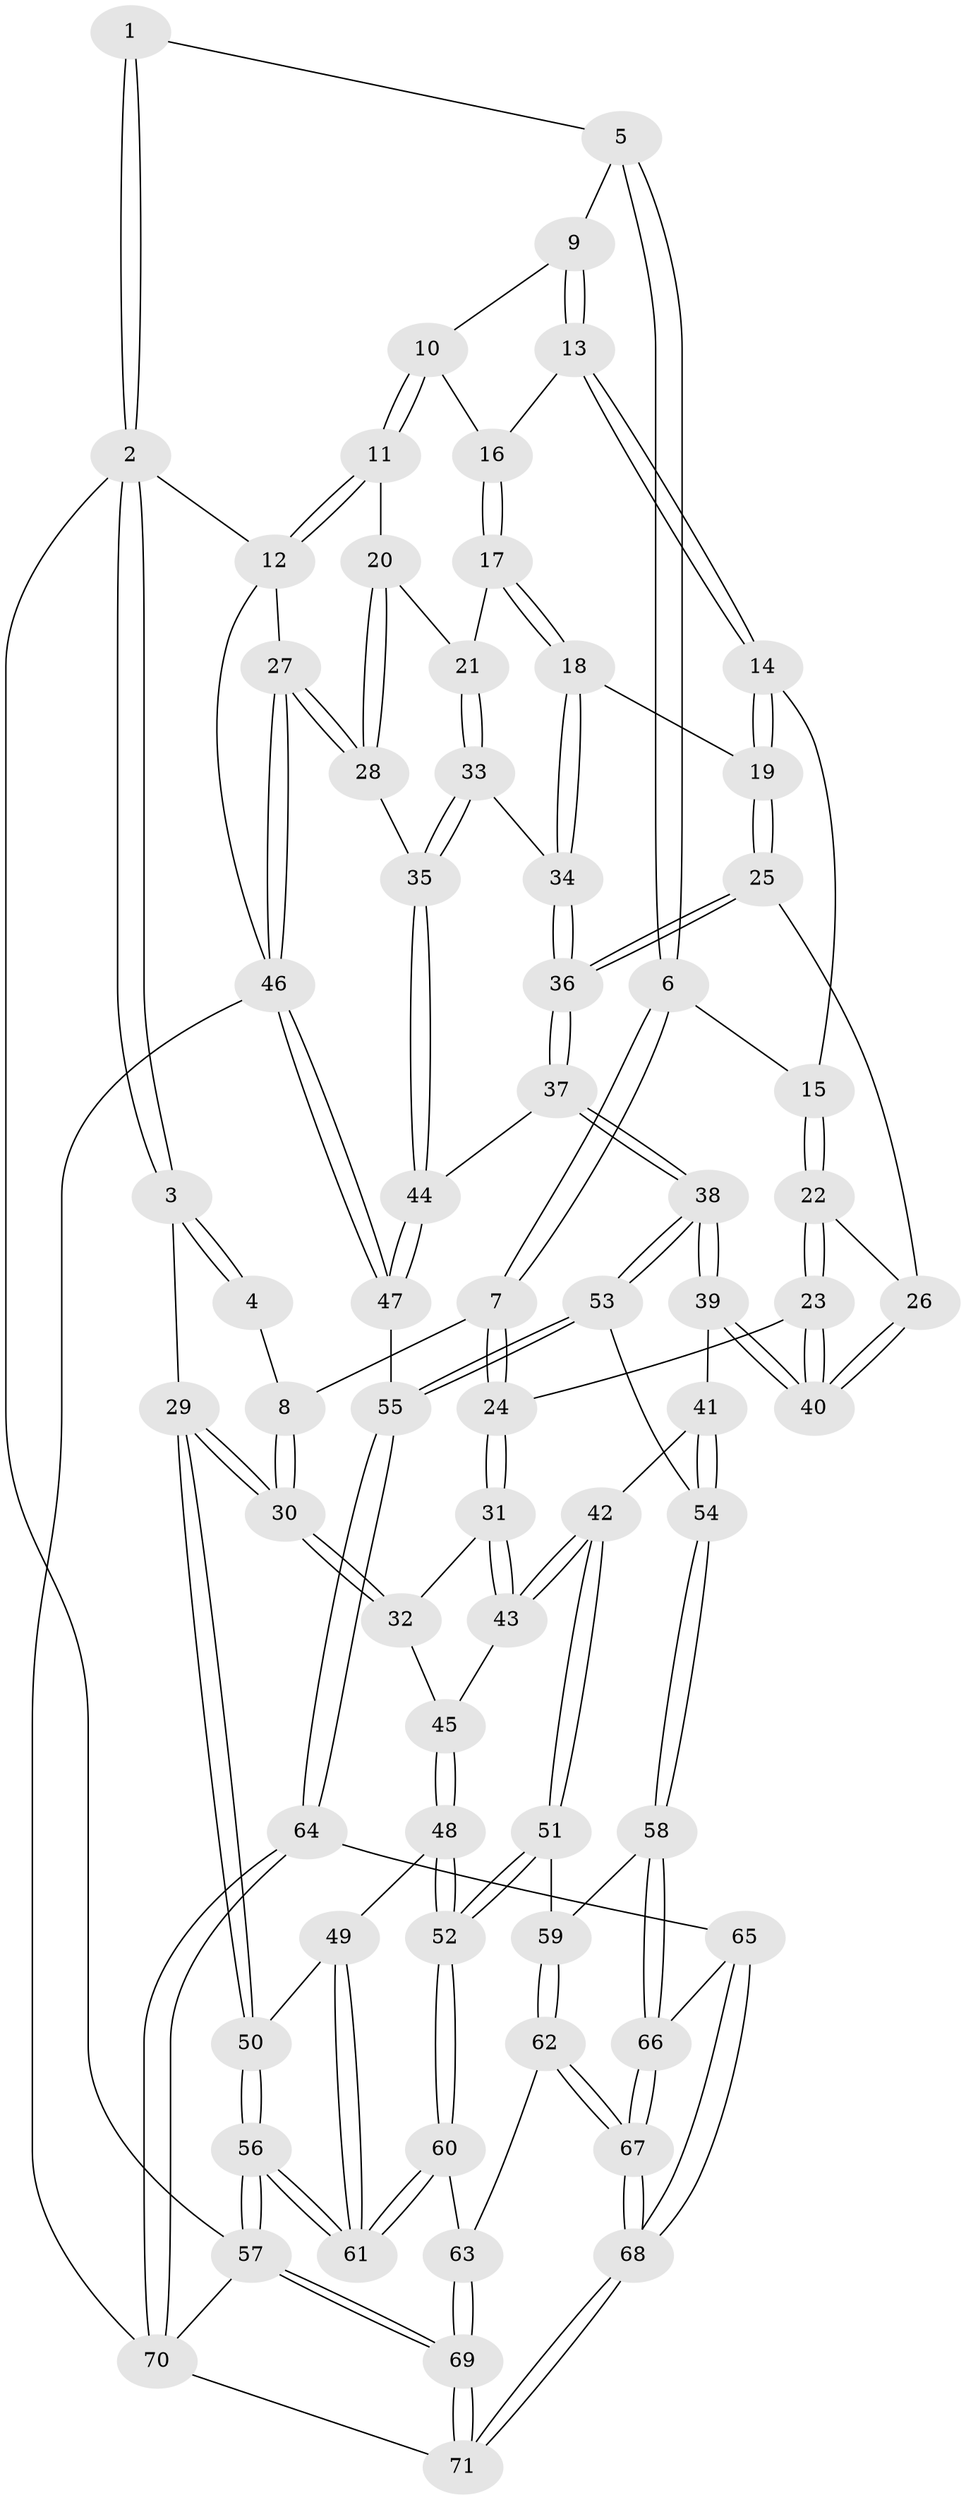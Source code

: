 // coarse degree distribution, {2: 0.16666666666666666, 4: 0.19444444444444445, 5: 0.1388888888888889, 3: 0.4722222222222222, 6: 0.027777777777777776}
// Generated by graph-tools (version 1.1) at 2025/54/03/04/25 22:54:20]
// undirected, 71 vertices, 174 edges
graph export_dot {
  node [color=gray90,style=filled];
  1 [pos="+0.2556079843677917+0"];
  2 [pos="+0+0"];
  3 [pos="+0+0.31802049851374786"];
  4 [pos="+0.10342307311813718+0.044707130383573435"];
  5 [pos="+0.3180784060700423+0"];
  6 [pos="+0.3297353140320529+0.1556248283316546"];
  7 [pos="+0.1342799795022606+0.2912806053366543"];
  8 [pos="+0.08593315489533623+0.2993223004005316"];
  9 [pos="+0.5796338415044687+0"];
  10 [pos="+1+0"];
  11 [pos="+1+0"];
  12 [pos="+1+0"];
  13 [pos="+0.5947995606957587+0.20397961394193168"];
  14 [pos="+0.459790075387139+0.26593044652783265"];
  15 [pos="+0.42720789218244254+0.2580988999334593"];
  16 [pos="+0.6722754683614581+0.20967801346006912"];
  17 [pos="+0.7489763014751156+0.326042529855032"];
  18 [pos="+0.656755512218987+0.3867315216971416"];
  19 [pos="+0.5401188949508261+0.36532808621151447"];
  20 [pos="+0.818601076261702+0.33381120045366464"];
  21 [pos="+0.8026890325452981+0.3385628356018371"];
  22 [pos="+0.3607085326756134+0.4232828098704024"];
  23 [pos="+0.3499731166151068+0.4492744682516086"];
  24 [pos="+0.2776639324344181+0.4755944499976565"];
  25 [pos="+0.5313675741842009+0.4435515920750556"];
  26 [pos="+0.5252101529380454+0.448576055515246"];
  27 [pos="+1+0.48004337849138023"];
  28 [pos="+0.9126079682204586+0.384808156316712"];
  29 [pos="+0+0.3627591708946356"];
  30 [pos="+0+0.36301843731968064"];
  31 [pos="+0.2609743502636195+0.5020504389200486"];
  32 [pos="+0+0.41703800855884904"];
  33 [pos="+0.77918900088467+0.5173643457707263"];
  34 [pos="+0.6634171040422868+0.49891726743310727"];
  35 [pos="+0.8086356252418738+0.5608275109185303"];
  36 [pos="+0.6102372621393971+0.546491552770906"];
  37 [pos="+0.5962767898822579+0.5923799588173413"];
  38 [pos="+0.5663168343725073+0.6555169226187579"];
  39 [pos="+0.43437842449725333+0.5305081342165008"];
  40 [pos="+0.43309583625323717+0.5259714923246199"];
  41 [pos="+0.3538438135130716+0.6294103524009724"];
  42 [pos="+0.3216319382615216+0.6458472194589581"];
  43 [pos="+0.24762039545025166+0.545847448336236"];
  44 [pos="+0.8150744848061492+0.5726660689760773"];
  45 [pos="+0.16463957985884534+0.5905580208604565"];
  46 [pos="+1+0.7020398607399061"];
  47 [pos="+0.9335048905707928+0.7320264413130156"];
  48 [pos="+0.14053253828536982+0.6680839038996715"];
  49 [pos="+0.07598701179791216+0.688962258645026"];
  50 [pos="+0+0.5486382447334723"];
  51 [pos="+0.314131693235325+0.6980178288639785"];
  52 [pos="+0.2656270849755022+0.7824791226651191"];
  53 [pos="+0.5674724352983477+0.6708956046898945"];
  54 [pos="+0.5554421727645792+0.6864774321290933"];
  55 [pos="+0.898217214248653+0.7544041148768429"];
  56 [pos="+0+1"];
  57 [pos="+0+1"];
  58 [pos="+0.5525832451748593+0.6920606689883669"];
  59 [pos="+0.5076553361348144+0.7195665377514086"];
  60 [pos="+0.26907009579603536+0.831464360145486"];
  61 [pos="+0.047386079968653655+0.8811118670018354"];
  62 [pos="+0.37382771438060264+0.8784372730607746"];
  63 [pos="+0.2749541605089615+0.8377740225377172"];
  64 [pos="+0.8225901388291047+0.8709142242141282"];
  65 [pos="+0.6037649197996114+0.8538175830042082"];
  66 [pos="+0.5753662671345746+0.8004496028738605"];
  67 [pos="+0.4149308560775397+0.9313958411071797"];
  68 [pos="+0.5001498179584535+1"];
  69 [pos="+0.12950321122716857+1"];
  70 [pos="+0.7235054906374444+1"];
  71 [pos="+0.5214842249316809+1"];
  1 -- 2;
  1 -- 2;
  1 -- 5;
  2 -- 3;
  2 -- 3;
  2 -- 12;
  2 -- 57;
  3 -- 4;
  3 -- 4;
  3 -- 29;
  4 -- 8;
  5 -- 6;
  5 -- 6;
  5 -- 9;
  6 -- 7;
  6 -- 7;
  6 -- 15;
  7 -- 8;
  7 -- 24;
  7 -- 24;
  8 -- 30;
  8 -- 30;
  9 -- 10;
  9 -- 13;
  9 -- 13;
  10 -- 11;
  10 -- 11;
  10 -- 16;
  11 -- 12;
  11 -- 12;
  11 -- 20;
  12 -- 27;
  12 -- 46;
  13 -- 14;
  13 -- 14;
  13 -- 16;
  14 -- 15;
  14 -- 19;
  14 -- 19;
  15 -- 22;
  15 -- 22;
  16 -- 17;
  16 -- 17;
  17 -- 18;
  17 -- 18;
  17 -- 21;
  18 -- 19;
  18 -- 34;
  18 -- 34;
  19 -- 25;
  19 -- 25;
  20 -- 21;
  20 -- 28;
  20 -- 28;
  21 -- 33;
  21 -- 33;
  22 -- 23;
  22 -- 23;
  22 -- 26;
  23 -- 24;
  23 -- 40;
  23 -- 40;
  24 -- 31;
  24 -- 31;
  25 -- 26;
  25 -- 36;
  25 -- 36;
  26 -- 40;
  26 -- 40;
  27 -- 28;
  27 -- 28;
  27 -- 46;
  27 -- 46;
  28 -- 35;
  29 -- 30;
  29 -- 30;
  29 -- 50;
  29 -- 50;
  30 -- 32;
  30 -- 32;
  31 -- 32;
  31 -- 43;
  31 -- 43;
  32 -- 45;
  33 -- 34;
  33 -- 35;
  33 -- 35;
  34 -- 36;
  34 -- 36;
  35 -- 44;
  35 -- 44;
  36 -- 37;
  36 -- 37;
  37 -- 38;
  37 -- 38;
  37 -- 44;
  38 -- 39;
  38 -- 39;
  38 -- 53;
  38 -- 53;
  39 -- 40;
  39 -- 40;
  39 -- 41;
  41 -- 42;
  41 -- 54;
  41 -- 54;
  42 -- 43;
  42 -- 43;
  42 -- 51;
  42 -- 51;
  43 -- 45;
  44 -- 47;
  44 -- 47;
  45 -- 48;
  45 -- 48;
  46 -- 47;
  46 -- 47;
  46 -- 70;
  47 -- 55;
  48 -- 49;
  48 -- 52;
  48 -- 52;
  49 -- 50;
  49 -- 61;
  49 -- 61;
  50 -- 56;
  50 -- 56;
  51 -- 52;
  51 -- 52;
  51 -- 59;
  52 -- 60;
  52 -- 60;
  53 -- 54;
  53 -- 55;
  53 -- 55;
  54 -- 58;
  54 -- 58;
  55 -- 64;
  55 -- 64;
  56 -- 57;
  56 -- 57;
  56 -- 61;
  56 -- 61;
  57 -- 69;
  57 -- 69;
  57 -- 70;
  58 -- 59;
  58 -- 66;
  58 -- 66;
  59 -- 62;
  59 -- 62;
  60 -- 61;
  60 -- 61;
  60 -- 63;
  62 -- 63;
  62 -- 67;
  62 -- 67;
  63 -- 69;
  63 -- 69;
  64 -- 65;
  64 -- 70;
  64 -- 70;
  65 -- 66;
  65 -- 68;
  65 -- 68;
  66 -- 67;
  66 -- 67;
  67 -- 68;
  67 -- 68;
  68 -- 71;
  68 -- 71;
  69 -- 71;
  69 -- 71;
  70 -- 71;
}
